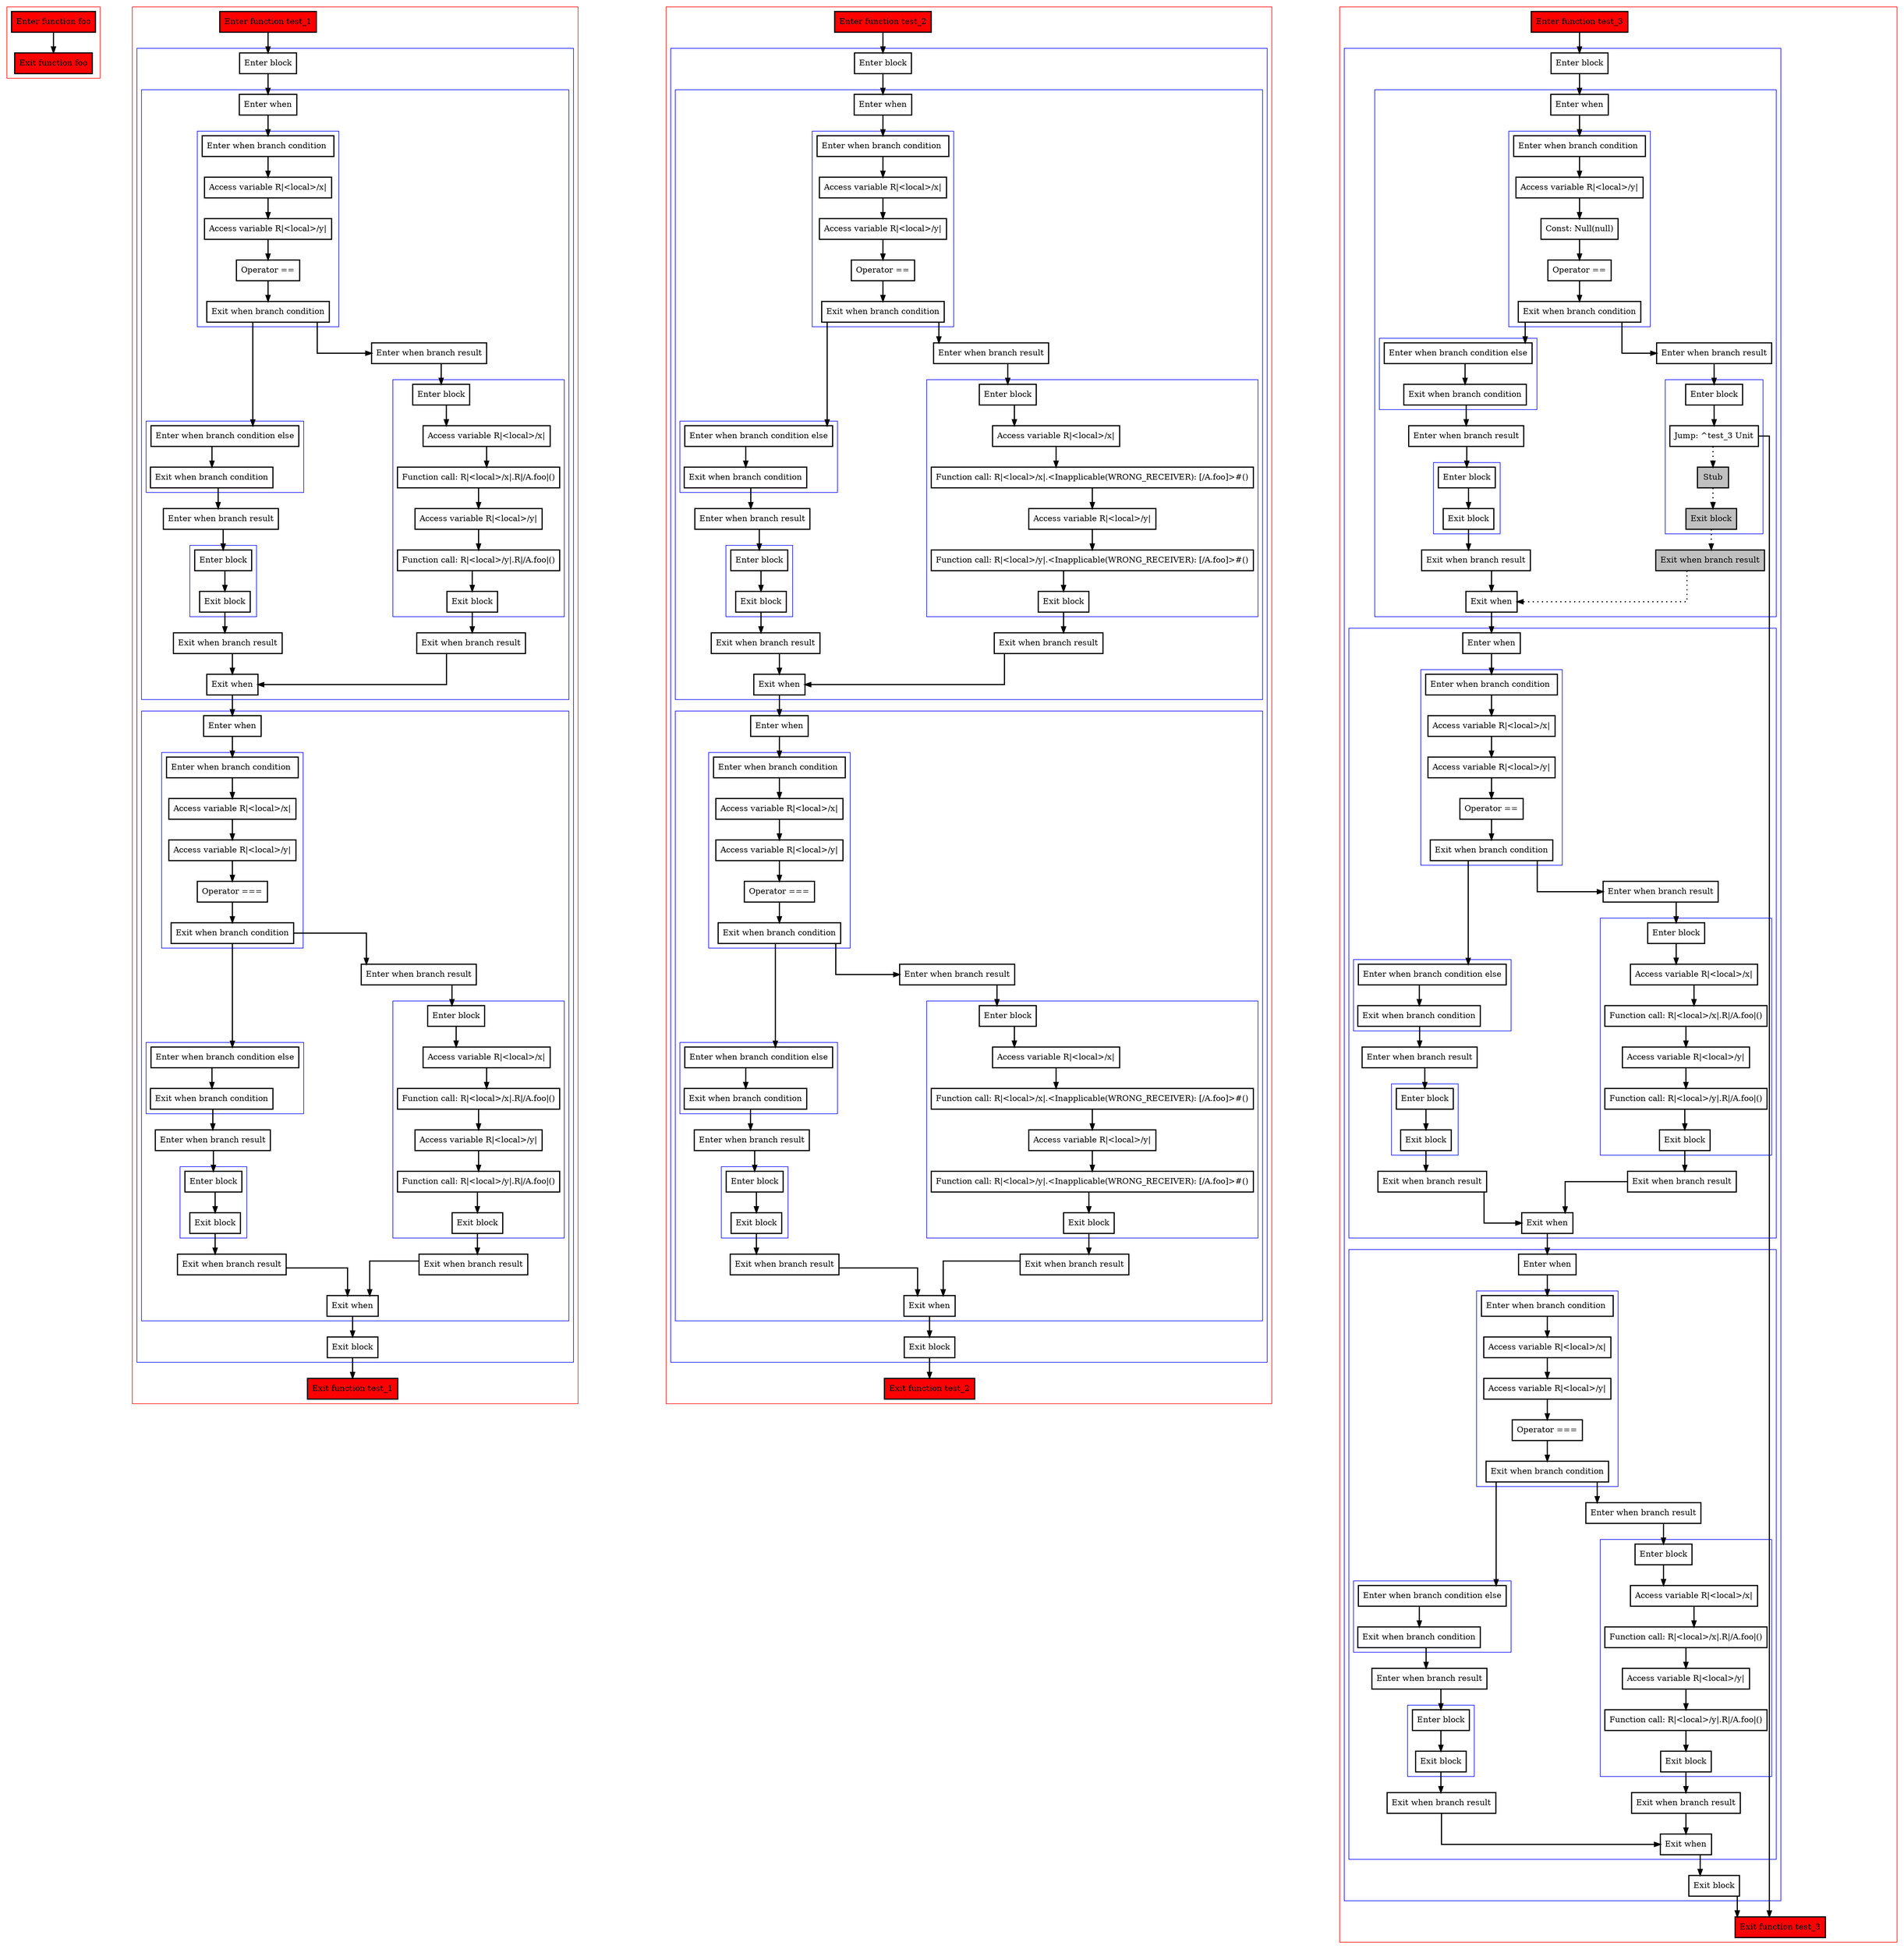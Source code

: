 digraph equalsAndIdentity_kt {
  graph [splines=ortho nodesep=3]
  node [shape=box penwidth=2]
  edge [penwidth=2]

  subgraph cluster_0 {
    color=red
    0 [label="Enter function foo" style="filled" fillcolor=red];
    1 [label="Exit function foo" style="filled" fillcolor=red];
  }

  0 -> {1};

  subgraph cluster_1 {
    color=red
    2 [label="Enter function test_1" style="filled" fillcolor=red];
    subgraph cluster_2 {
      color=blue
      3 [label="Enter block"];
      subgraph cluster_3 {
        color=blue
        4 [label="Enter when"];
        subgraph cluster_4 {
          color=blue
          5 [label="Enter when branch condition "];
          6 [label="Access variable R|<local>/x|"];
          7 [label="Access variable R|<local>/y|"];
          8 [label="Operator =="];
          9 [label="Exit when branch condition"];
        }
        subgraph cluster_5 {
          color=blue
          10 [label="Enter when branch condition else"];
          11 [label="Exit when branch condition"];
        }
        12 [label="Enter when branch result"];
        subgraph cluster_6 {
          color=blue
          13 [label="Enter block"];
          14 [label="Exit block"];
        }
        15 [label="Exit when branch result"];
        16 [label="Enter when branch result"];
        subgraph cluster_7 {
          color=blue
          17 [label="Enter block"];
          18 [label="Access variable R|<local>/x|"];
          19 [label="Function call: R|<local>/x|.R|/A.foo|()"];
          20 [label="Access variable R|<local>/y|"];
          21 [label="Function call: R|<local>/y|.R|/A.foo|()"];
          22 [label="Exit block"];
        }
        23 [label="Exit when branch result"];
        24 [label="Exit when"];
      }
      subgraph cluster_8 {
        color=blue
        25 [label="Enter when"];
        subgraph cluster_9 {
          color=blue
          26 [label="Enter when branch condition "];
          27 [label="Access variable R|<local>/x|"];
          28 [label="Access variable R|<local>/y|"];
          29 [label="Operator ==="];
          30 [label="Exit when branch condition"];
        }
        subgraph cluster_10 {
          color=blue
          31 [label="Enter when branch condition else"];
          32 [label="Exit when branch condition"];
        }
        33 [label="Enter when branch result"];
        subgraph cluster_11 {
          color=blue
          34 [label="Enter block"];
          35 [label="Exit block"];
        }
        36 [label="Exit when branch result"];
        37 [label="Enter when branch result"];
        subgraph cluster_12 {
          color=blue
          38 [label="Enter block"];
          39 [label="Access variable R|<local>/x|"];
          40 [label="Function call: R|<local>/x|.R|/A.foo|()"];
          41 [label="Access variable R|<local>/y|"];
          42 [label="Function call: R|<local>/y|.R|/A.foo|()"];
          43 [label="Exit block"];
        }
        44 [label="Exit when branch result"];
        45 [label="Exit when"];
      }
      46 [label="Exit block"];
    }
    47 [label="Exit function test_1" style="filled" fillcolor=red];
  }

  2 -> {3};
  3 -> {4};
  4 -> {5};
  5 -> {6};
  6 -> {7};
  7 -> {8};
  8 -> {9};
  9 -> {16 10};
  10 -> {11};
  11 -> {12};
  12 -> {13};
  13 -> {14};
  14 -> {15};
  15 -> {24};
  16 -> {17};
  17 -> {18};
  18 -> {19};
  19 -> {20};
  20 -> {21};
  21 -> {22};
  22 -> {23};
  23 -> {24};
  24 -> {25};
  25 -> {26};
  26 -> {27};
  27 -> {28};
  28 -> {29};
  29 -> {30};
  30 -> {37 31};
  31 -> {32};
  32 -> {33};
  33 -> {34};
  34 -> {35};
  35 -> {36};
  36 -> {45};
  37 -> {38};
  38 -> {39};
  39 -> {40};
  40 -> {41};
  41 -> {42};
  42 -> {43};
  43 -> {44};
  44 -> {45};
  45 -> {46};
  46 -> {47};

  subgraph cluster_13 {
    color=red
    48 [label="Enter function test_2" style="filled" fillcolor=red];
    subgraph cluster_14 {
      color=blue
      49 [label="Enter block"];
      subgraph cluster_15 {
        color=blue
        50 [label="Enter when"];
        subgraph cluster_16 {
          color=blue
          51 [label="Enter when branch condition "];
          52 [label="Access variable R|<local>/x|"];
          53 [label="Access variable R|<local>/y|"];
          54 [label="Operator =="];
          55 [label="Exit when branch condition"];
        }
        subgraph cluster_17 {
          color=blue
          56 [label="Enter when branch condition else"];
          57 [label="Exit when branch condition"];
        }
        58 [label="Enter when branch result"];
        subgraph cluster_18 {
          color=blue
          59 [label="Enter block"];
          60 [label="Exit block"];
        }
        61 [label="Exit when branch result"];
        62 [label="Enter when branch result"];
        subgraph cluster_19 {
          color=blue
          63 [label="Enter block"];
          64 [label="Access variable R|<local>/x|"];
          65 [label="Function call: R|<local>/x|.<Inapplicable(WRONG_RECEIVER): [/A.foo]>#()"];
          66 [label="Access variable R|<local>/y|"];
          67 [label="Function call: R|<local>/y|.<Inapplicable(WRONG_RECEIVER): [/A.foo]>#()"];
          68 [label="Exit block"];
        }
        69 [label="Exit when branch result"];
        70 [label="Exit when"];
      }
      subgraph cluster_20 {
        color=blue
        71 [label="Enter when"];
        subgraph cluster_21 {
          color=blue
          72 [label="Enter when branch condition "];
          73 [label="Access variable R|<local>/x|"];
          74 [label="Access variable R|<local>/y|"];
          75 [label="Operator ==="];
          76 [label="Exit when branch condition"];
        }
        subgraph cluster_22 {
          color=blue
          77 [label="Enter when branch condition else"];
          78 [label="Exit when branch condition"];
        }
        79 [label="Enter when branch result"];
        subgraph cluster_23 {
          color=blue
          80 [label="Enter block"];
          81 [label="Exit block"];
        }
        82 [label="Exit when branch result"];
        83 [label="Enter when branch result"];
        subgraph cluster_24 {
          color=blue
          84 [label="Enter block"];
          85 [label="Access variable R|<local>/x|"];
          86 [label="Function call: R|<local>/x|.<Inapplicable(WRONG_RECEIVER): [/A.foo]>#()"];
          87 [label="Access variable R|<local>/y|"];
          88 [label="Function call: R|<local>/y|.<Inapplicable(WRONG_RECEIVER): [/A.foo]>#()"];
          89 [label="Exit block"];
        }
        90 [label="Exit when branch result"];
        91 [label="Exit when"];
      }
      92 [label="Exit block"];
    }
    93 [label="Exit function test_2" style="filled" fillcolor=red];
  }

  48 -> {49};
  49 -> {50};
  50 -> {51};
  51 -> {52};
  52 -> {53};
  53 -> {54};
  54 -> {55};
  55 -> {62 56};
  56 -> {57};
  57 -> {58};
  58 -> {59};
  59 -> {60};
  60 -> {61};
  61 -> {70};
  62 -> {63};
  63 -> {64};
  64 -> {65};
  65 -> {66};
  66 -> {67};
  67 -> {68};
  68 -> {69};
  69 -> {70};
  70 -> {71};
  71 -> {72};
  72 -> {73};
  73 -> {74};
  74 -> {75};
  75 -> {76};
  76 -> {83 77};
  77 -> {78};
  78 -> {79};
  79 -> {80};
  80 -> {81};
  81 -> {82};
  82 -> {91};
  83 -> {84};
  84 -> {85};
  85 -> {86};
  86 -> {87};
  87 -> {88};
  88 -> {89};
  89 -> {90};
  90 -> {91};
  91 -> {92};
  92 -> {93};

  subgraph cluster_25 {
    color=red
    94 [label="Enter function test_3" style="filled" fillcolor=red];
    subgraph cluster_26 {
      color=blue
      95 [label="Enter block"];
      subgraph cluster_27 {
        color=blue
        96 [label="Enter when"];
        subgraph cluster_28 {
          color=blue
          97 [label="Enter when branch condition "];
          98 [label="Access variable R|<local>/y|"];
          99 [label="Const: Null(null)"];
          100 [label="Operator =="];
          101 [label="Exit when branch condition"];
        }
        subgraph cluster_29 {
          color=blue
          102 [label="Enter when branch condition else"];
          103 [label="Exit when branch condition"];
        }
        104 [label="Enter when branch result"];
        subgraph cluster_30 {
          color=blue
          105 [label="Enter block"];
          106 [label="Exit block"];
        }
        107 [label="Exit when branch result"];
        108 [label="Enter when branch result"];
        subgraph cluster_31 {
          color=blue
          109 [label="Enter block"];
          110 [label="Jump: ^test_3 Unit"];
          111 [label="Stub" style="filled" fillcolor=gray];
          112 [label="Exit block" style="filled" fillcolor=gray];
        }
        113 [label="Exit when branch result" style="filled" fillcolor=gray];
        114 [label="Exit when"];
      }
      subgraph cluster_32 {
        color=blue
        115 [label="Enter when"];
        subgraph cluster_33 {
          color=blue
          116 [label="Enter when branch condition "];
          117 [label="Access variable R|<local>/x|"];
          118 [label="Access variable R|<local>/y|"];
          119 [label="Operator =="];
          120 [label="Exit when branch condition"];
        }
        subgraph cluster_34 {
          color=blue
          121 [label="Enter when branch condition else"];
          122 [label="Exit when branch condition"];
        }
        123 [label="Enter when branch result"];
        subgraph cluster_35 {
          color=blue
          124 [label="Enter block"];
          125 [label="Exit block"];
        }
        126 [label="Exit when branch result"];
        127 [label="Enter when branch result"];
        subgraph cluster_36 {
          color=blue
          128 [label="Enter block"];
          129 [label="Access variable R|<local>/x|"];
          130 [label="Function call: R|<local>/x|.R|/A.foo|()"];
          131 [label="Access variable R|<local>/y|"];
          132 [label="Function call: R|<local>/y|.R|/A.foo|()"];
          133 [label="Exit block"];
        }
        134 [label="Exit when branch result"];
        135 [label="Exit when"];
      }
      subgraph cluster_37 {
        color=blue
        136 [label="Enter when"];
        subgraph cluster_38 {
          color=blue
          137 [label="Enter when branch condition "];
          138 [label="Access variable R|<local>/x|"];
          139 [label="Access variable R|<local>/y|"];
          140 [label="Operator ==="];
          141 [label="Exit when branch condition"];
        }
        subgraph cluster_39 {
          color=blue
          142 [label="Enter when branch condition else"];
          143 [label="Exit when branch condition"];
        }
        144 [label="Enter when branch result"];
        subgraph cluster_40 {
          color=blue
          145 [label="Enter block"];
          146 [label="Exit block"];
        }
        147 [label="Exit when branch result"];
        148 [label="Enter when branch result"];
        subgraph cluster_41 {
          color=blue
          149 [label="Enter block"];
          150 [label="Access variable R|<local>/x|"];
          151 [label="Function call: R|<local>/x|.R|/A.foo|()"];
          152 [label="Access variable R|<local>/y|"];
          153 [label="Function call: R|<local>/y|.R|/A.foo|()"];
          154 [label="Exit block"];
        }
        155 [label="Exit when branch result"];
        156 [label="Exit when"];
      }
      157 [label="Exit block"];
    }
    158 [label="Exit function test_3" style="filled" fillcolor=red];
  }

  94 -> {95};
  95 -> {96};
  96 -> {97};
  97 -> {98};
  98 -> {99};
  99 -> {100};
  100 -> {101};
  101 -> {108 102};
  102 -> {103};
  103 -> {104};
  104 -> {105};
  105 -> {106};
  106 -> {107};
  107 -> {114};
  108 -> {109};
  109 -> {110};
  110 -> {158};
  110 -> {111} [style=dotted];
  111 -> {112} [style=dotted];
  112 -> {113} [style=dotted];
  113 -> {114} [style=dotted];
  114 -> {115};
  115 -> {116};
  116 -> {117};
  117 -> {118};
  118 -> {119};
  119 -> {120};
  120 -> {127 121};
  121 -> {122};
  122 -> {123};
  123 -> {124};
  124 -> {125};
  125 -> {126};
  126 -> {135};
  127 -> {128};
  128 -> {129};
  129 -> {130};
  130 -> {131};
  131 -> {132};
  132 -> {133};
  133 -> {134};
  134 -> {135};
  135 -> {136};
  136 -> {137};
  137 -> {138};
  138 -> {139};
  139 -> {140};
  140 -> {141};
  141 -> {148 142};
  142 -> {143};
  143 -> {144};
  144 -> {145};
  145 -> {146};
  146 -> {147};
  147 -> {156};
  148 -> {149};
  149 -> {150};
  150 -> {151};
  151 -> {152};
  152 -> {153};
  153 -> {154};
  154 -> {155};
  155 -> {156};
  156 -> {157};
  157 -> {158};

}
